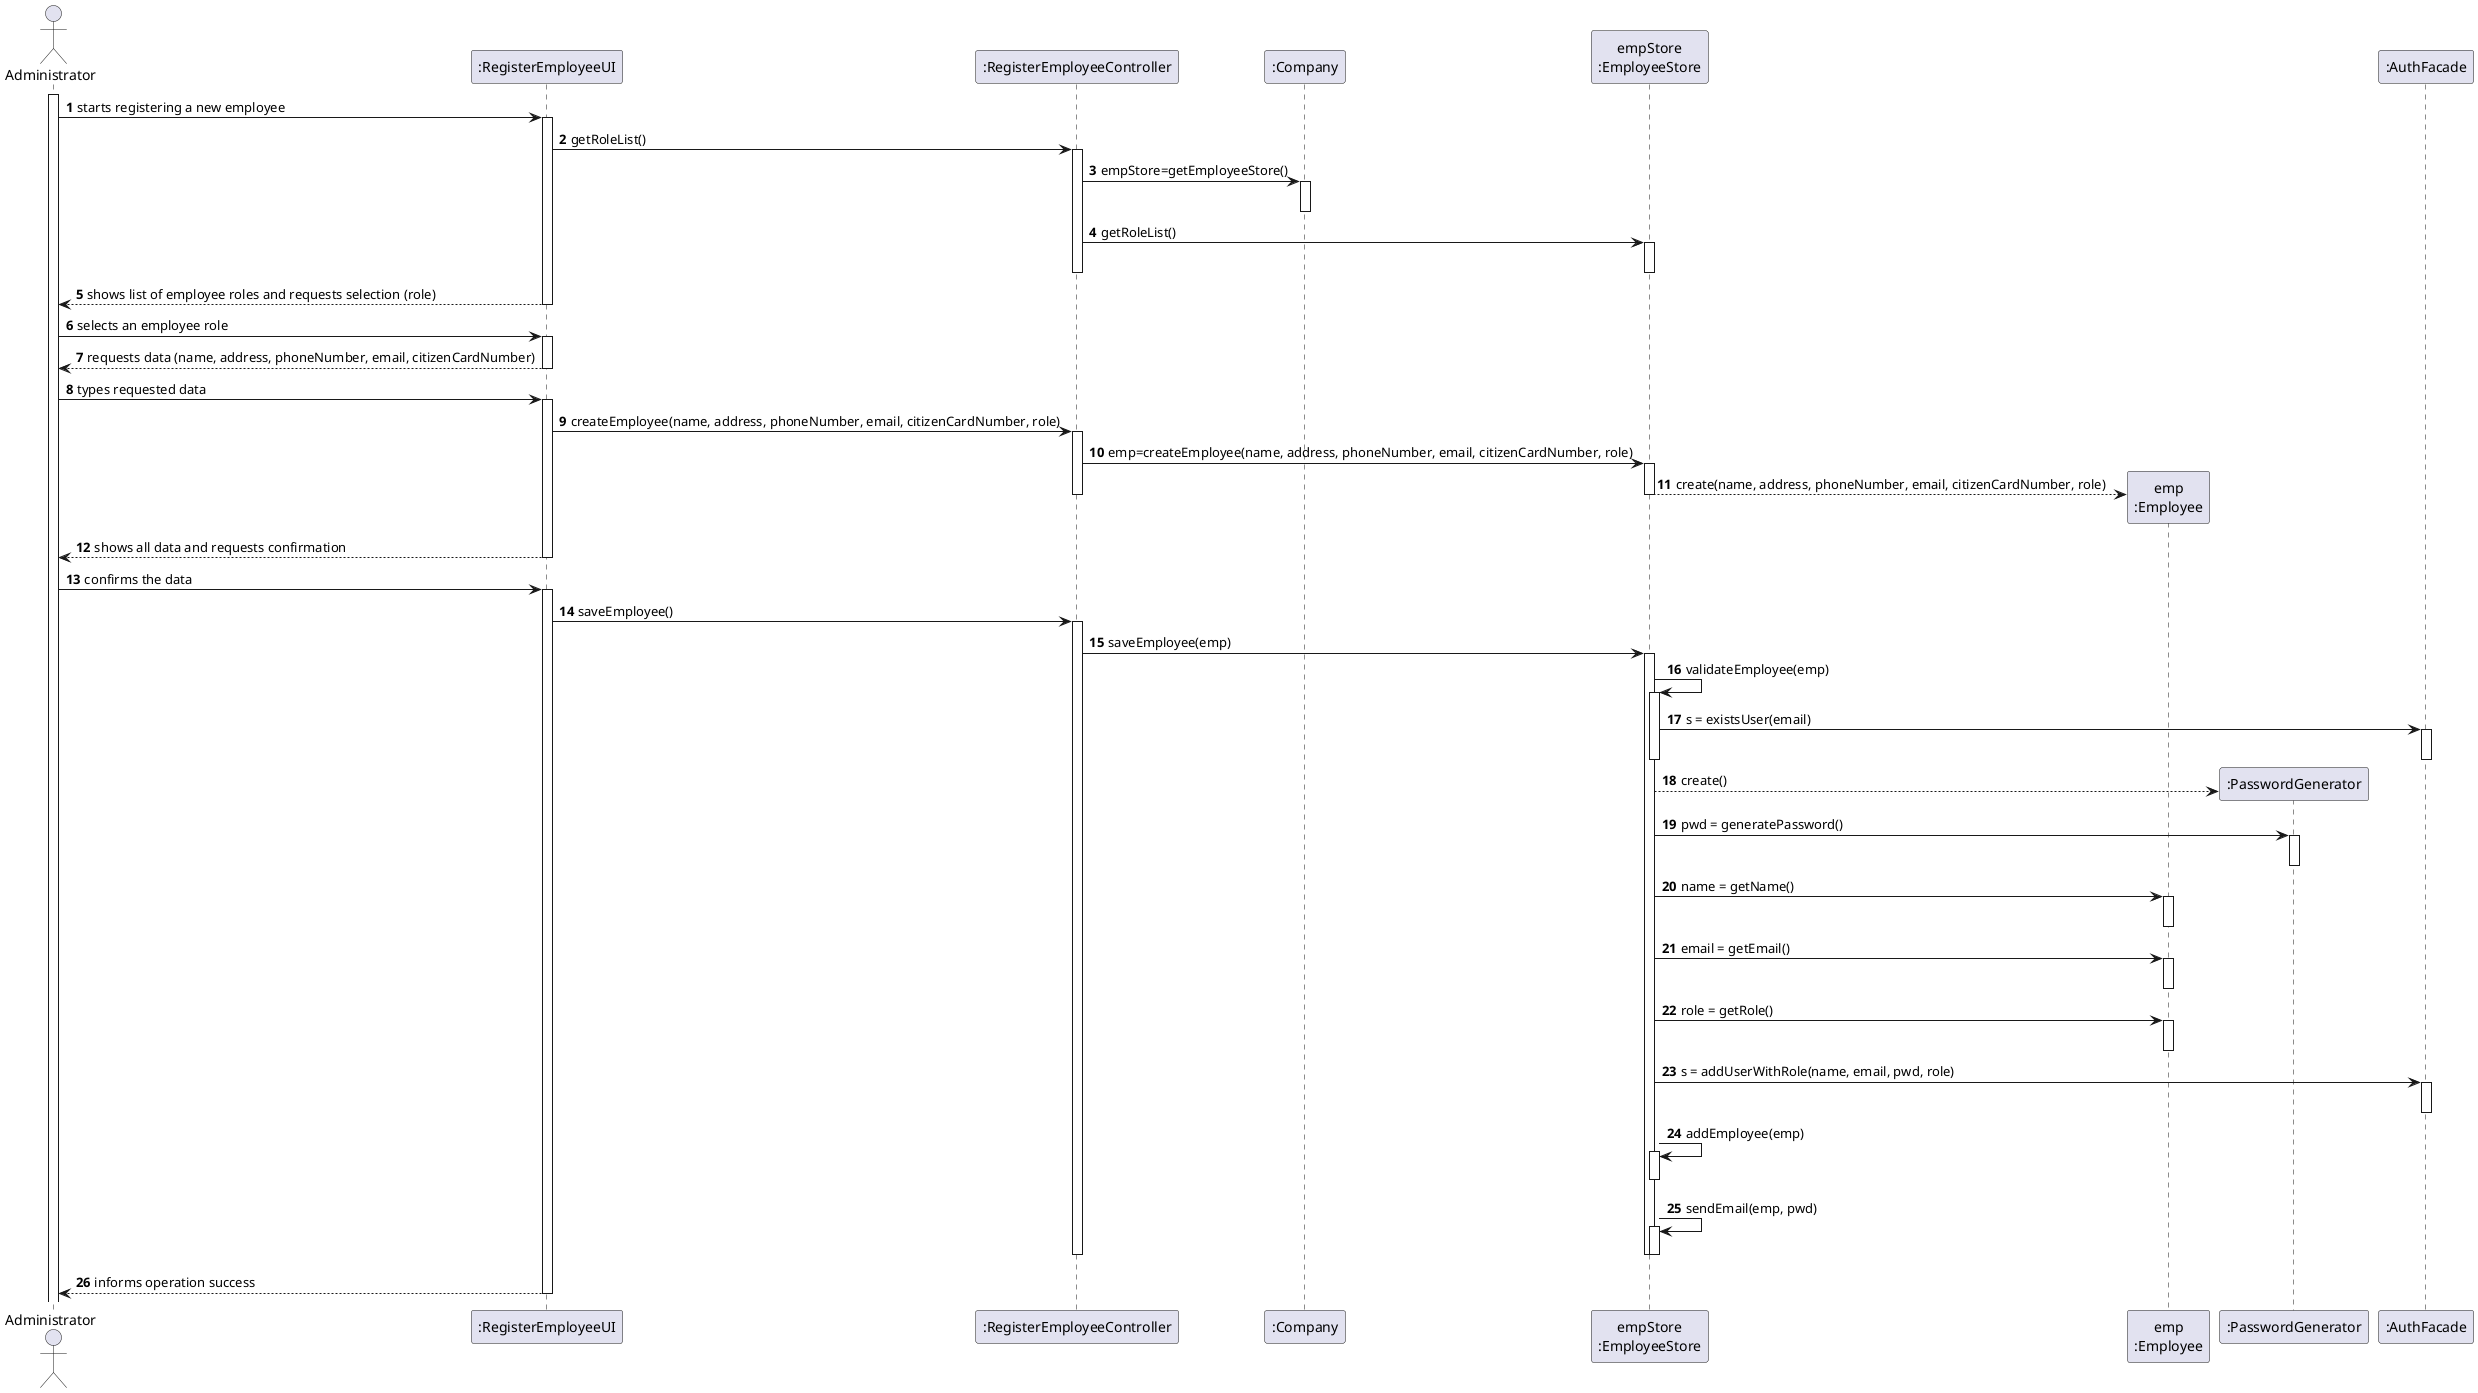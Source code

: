 @startuml
autonumber
scale 1
actor Administrator as ADMIN

participant ":RegisterEmployeeUI" as UI
participant ":RegisterEmployeeController" as CTRL
participant ":Company" as COMPANY
participant "empStore\n:EmployeeStore" as ESTORE
participant "emp\n:Employee" as EMP
participant ":PasswordGenerator" as PWD
participant ":AuthFacade" as AUTH

'1
activate ADMIN
ADMIN -> UI : starts registering a new employee

'2
activate UI
UI -> CTRL : getRoleList()

'3
activate CTRL
CTRL -> COMPANY : empStore=getEmployeeStore()
activate COMPANY
deactivate COMPANY

'4
CTRL -> ESTORE : getRoleList()
activate ESTORE
deactivate ESTORE
deactivate CTRL

'5
UI --> ADMIN: shows list of employee roles and requests selection (role)
deactivate UI

'6
ADMIN -> UI : selects an employee role

'7
activate UI
UI --> ADMIN : requests data (name, address, phoneNumber, email, citizenCardNumber)
deactivate UI

'8
ADMIN -> UI : types requested data

'9
activate UI
UI -> CTRL : createEmployee(name, address, phoneNumber, email, citizenCardNumber, role)

'10
activate CTRL
CTRL -> ESTORE : emp=createEmployee(name, address, phoneNumber, email, citizenCardNumber, role)

'11
activate ESTORE
ESTORE --> EMP** : create(name, address, phoneNumber, email, citizenCardNumber, role)
deactivate ESTORE
deactivate CTRL

'12
UI --> ADMIN : shows all data and requests confirmation
deactivate UI

'13
ADMIN -> UI : confirms the data

'14
activate UI
UI -> CTRL : saveEmployee()

'15
activate CTRL
CTRL -> ESTORE : saveEmployee(emp)

'16
activate ESTORE
ESTORE -> ESTORE : validateEmployee(emp)

'17
activate ESTORE
ESTORE -> AUTH : s = existsUser(email)
activate AUTH
deactivate AUTH
deactivate ESTORE

'18
ESTORE --> PWD** : create()
ESTORE -> PWD : pwd = generatePassword()
activate PWD
deactivate PWD

'19
ESTORE -> EMP : name = getName()
activate EMP
deactivate EMP

'20
ESTORE -> EMP : email = getEmail()
activate EMP
deactivate EMP

'21
ESTORE -> EMP : role = getRole()
activate EMP
deactivate EMP

'22
ESTORE -> AUTH : s = addUserWithRole(name, email, pwd, role)
activate AUTH
deactivate AUTH

'23
ESTORE -> ESTORE : addEmployee(emp)
activate ESTORE
deactivate ESTORE

'24
ESTORE -> ESTORE : sendEmail(emp, pwd)
activate ESTORE
deactivate ESTORE
deactivate ESTORE
deactivate CTRL

'25
UI --> ADMIN : informs operation success
deactivate UI

@enduml